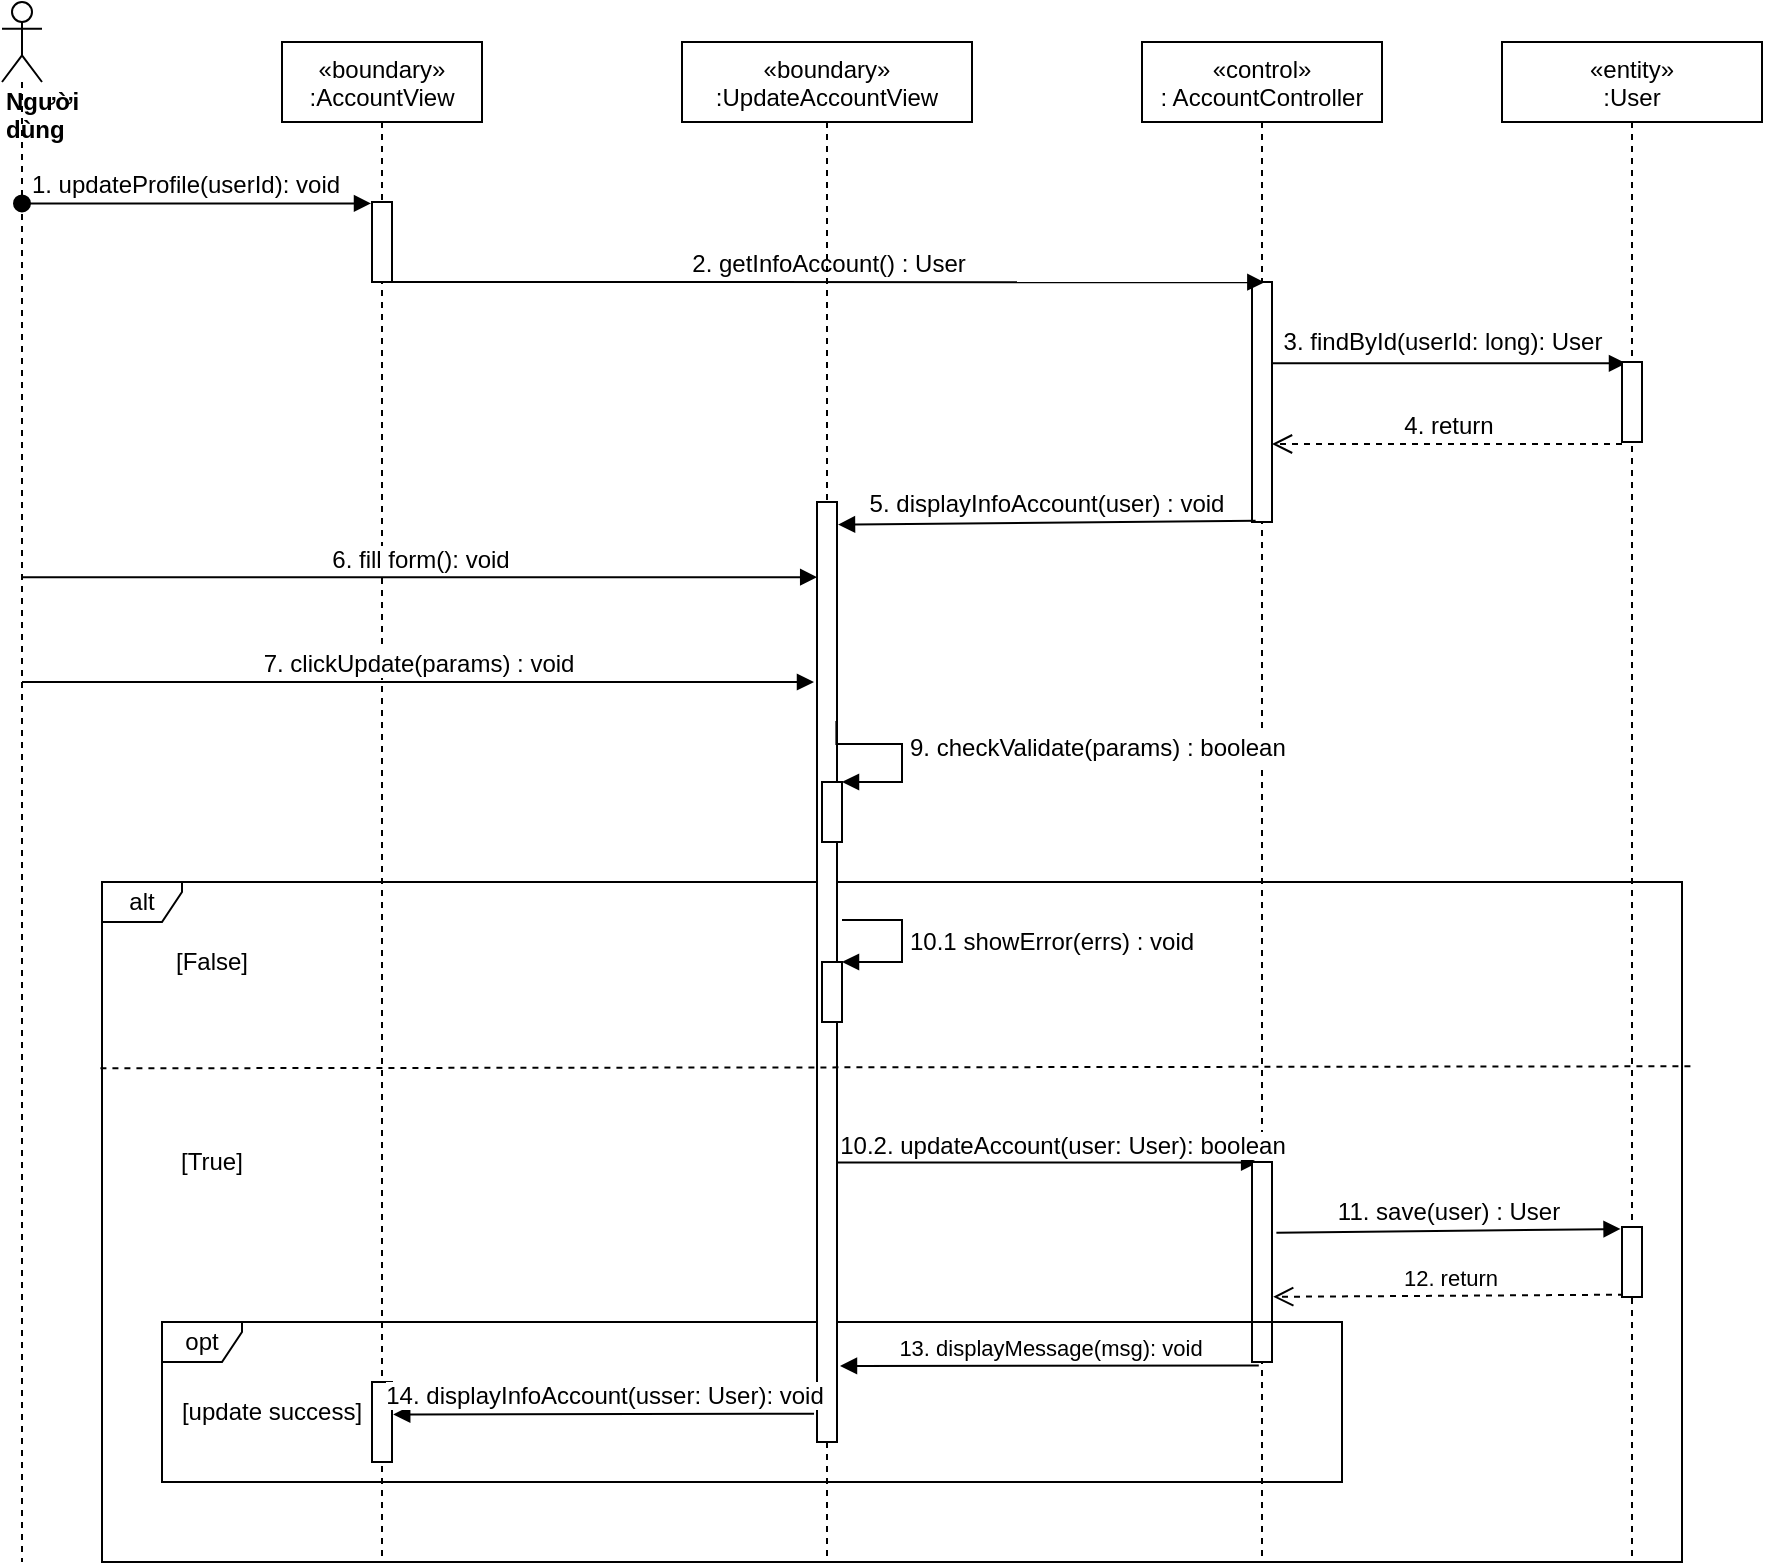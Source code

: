<mxfile version="14.8.2" type="device"><diagram id="kgpKYQtTHZ0yAKxKKP6v" name="Page-1"><mxGraphModel dx="1038" dy="521" grid="1" gridSize="10" guides="1" tooltips="1" connect="1" arrows="1" fold="1" page="1" pageScale="1" pageWidth="850" pageHeight="1100" math="0" shadow="0"><root><mxCell id="0"/><mxCell id="1" parent="0"/><mxCell id="cm-e9RdBKjdfD5Plnjkp-1" value="«boundary»&#10;:AccountView" style="shape=umlLifeline;perimeter=lifelinePerimeter;container=1;collapsible=0;recursiveResize=0;rounded=0;shadow=0;strokeWidth=1;" parent="1" vertex="1"><mxGeometry x="240" y="80" width="100" height="760" as="geometry"/></mxCell><mxCell id="cm-e9RdBKjdfD5Plnjkp-2" value="" style="points=[];perimeter=orthogonalPerimeter;rounded=0;shadow=0;strokeWidth=1;" parent="cm-e9RdBKjdfD5Plnjkp-1" vertex="1"><mxGeometry x="45" y="80" width="10" height="40" as="geometry"/></mxCell><mxCell id="cm-e9RdBKjdfD5Plnjkp-3" value="«control»&#10;: AccountController" style="shape=umlLifeline;perimeter=lifelinePerimeter;container=1;collapsible=0;recursiveResize=0;rounded=0;shadow=0;strokeWidth=1;" parent="1" vertex="1"><mxGeometry x="670" y="80" width="120" height="760" as="geometry"/></mxCell><mxCell id="cm-e9RdBKjdfD5Plnjkp-4" value="" style="points=[];perimeter=orthogonalPerimeter;rounded=0;shadow=0;strokeWidth=1;" parent="cm-e9RdBKjdfD5Plnjkp-3" vertex="1"><mxGeometry x="55" y="120" width="10" height="120" as="geometry"/></mxCell><mxCell id="cm-e9RdBKjdfD5Plnjkp-5" value="&lt;div&gt;&lt;b&gt;Người dùng&lt;/b&gt;&lt;/div&gt;" style="shape=umlLifeline;participant=umlActor;perimeter=lifelinePerimeter;whiteSpace=wrap;html=1;container=1;collapsible=0;recursiveResize=0;verticalAlign=top;spacingTop=36;outlineConnect=0;align=left;" parent="1" vertex="1"><mxGeometry x="100" y="60" width="20" height="780" as="geometry"/></mxCell><mxCell id="cm-e9RdBKjdfD5Plnjkp-6" value="1. updateProfile(userId): void" style="verticalAlign=bottom;startArrow=oval;endArrow=block;startSize=8;shadow=0;strokeWidth=1;entryX=-0.05;entryY=0.018;entryDx=0;entryDy=0;entryPerimeter=0;fontSize=12;" parent="1" source="cm-e9RdBKjdfD5Plnjkp-5" target="cm-e9RdBKjdfD5Plnjkp-2" edge="1"><mxGeometry x="-0.06" relative="1" as="geometry"><mxPoint x="100" y="170" as="sourcePoint"/><mxPoint as="offset"/></mxGeometry></mxCell><mxCell id="cm-e9RdBKjdfD5Plnjkp-9" value="&lt;font style=&quot;font-size: 12px&quot;&gt;2. getInfoAccount() : User&lt;/font&gt;" style="html=1;verticalAlign=bottom;endArrow=block;entryX=0.617;entryY=0.001;entryDx=0;entryDy=0;entryPerimeter=0;" parent="1" source="cm-e9RdBKjdfD5Plnjkp-2" target="cm-e9RdBKjdfD5Plnjkp-4" edge="1"><mxGeometry width="80" relative="1" as="geometry"><mxPoint x="320" y="248" as="sourcePoint"/><mxPoint x="500" y="210" as="targetPoint"/></mxGeometry></mxCell><mxCell id="cm-e9RdBKjdfD5Plnjkp-10" value="" style="html=1;verticalAlign=bottom;endArrow=block;entryX=0.2;entryY=0.017;entryDx=0;entryDy=0;entryPerimeter=0;" parent="1" source="cm-e9RdBKjdfD5Plnjkp-4" target="uu-KjsvJ5A50scSc1R_8-1" edge="1"><mxGeometry width="80" relative="1" as="geometry"><mxPoint x="609" y="221.68" as="sourcePoint"/><mxPoint x="687" y="220.68" as="targetPoint"/></mxGeometry></mxCell><mxCell id="cm-e9RdBKjdfD5Plnjkp-11" value="&lt;font style=&quot;font-size: 12px&quot;&gt;3. findById(userId: long): User&lt;/font&gt;" style="edgeLabel;html=1;align=center;verticalAlign=middle;resizable=0;points=[];" parent="cm-e9RdBKjdfD5Plnjkp-10" vertex="1" connectable="0"><mxGeometry x="-0.077" y="4" relative="1" as="geometry"><mxPoint x="3" y="-7" as="offset"/></mxGeometry></mxCell><mxCell id="cm-e9RdBKjdfD5Plnjkp-12" value="&lt;font style=&quot;font-size: 12px&quot;&gt;4. return&lt;/font&gt;" style="html=1;verticalAlign=bottom;endArrow=open;dashed=1;endSize=8;exitX=0;exitY=1.025;exitDx=0;exitDy=0;exitPerimeter=0;" parent="1" source="uu-KjsvJ5A50scSc1R_8-1" target="cm-e9RdBKjdfD5Plnjkp-4" edge="1"><mxGeometry relative="1" as="geometry"><mxPoint x="687" y="260.24" as="sourcePoint"/><mxPoint x="610" y="261.015" as="targetPoint"/></mxGeometry></mxCell><mxCell id="cm-e9RdBKjdfD5Plnjkp-15" value="«entity»&#10;:User" style="shape=umlLifeline;perimeter=lifelinePerimeter;container=1;collapsible=0;recursiveResize=0;rounded=0;shadow=0;strokeWidth=1;" parent="1" vertex="1"><mxGeometry x="850" y="80" width="130" height="760" as="geometry"/></mxCell><mxCell id="cm-e9RdBKjdfD5Plnjkp-19" value="&lt;font style=&quot;font-size: 12px&quot;&gt;6. fill form(): void&lt;/font&gt;" style="html=1;verticalAlign=bottom;endArrow=block;entryX=0.01;entryY=0.08;entryDx=0;entryDy=0;entryPerimeter=0;" parent="1" source="cm-e9RdBKjdfD5Plnjkp-5" edge="1" target="THKqLTC9Vx9I3G5WvpAX-3"><mxGeometry width="80" relative="1" as="geometry"><mxPoint x="550" y="320" as="sourcePoint"/><mxPoint x="459" y="390" as="targetPoint"/></mxGeometry></mxCell><mxCell id="cm-e9RdBKjdfD5Plnjkp-25" value="&lt;font style=&quot;font-size: 12px&quot;&gt;10.2. updateAccount(user: User): boolean&lt;/font&gt;" style="html=1;verticalAlign=bottom;endArrow=block;entryX=0.307;entryY=0.002;entryDx=0;entryDy=0;entryPerimeter=0;" parent="1" target="cm-e9RdBKjdfD5Plnjkp-24" edge="1" source="THKqLTC9Vx9I3G5WvpAX-3"><mxGeometry x="0.069" y="-1" width="80" relative="1" as="geometry"><mxPoint x="474" y="640" as="sourcePoint"/><mxPoint x="420" y="360" as="targetPoint"/><mxPoint as="offset"/></mxGeometry></mxCell><mxCell id="cm-e9RdBKjdfD5Plnjkp-28" value="&lt;font style=&quot;font-size: 12px&quot;&gt;11. save(user) : User&lt;/font&gt;" style="html=1;verticalAlign=bottom;endArrow=block;entryX=-0.072;entryY=0.028;entryDx=0;entryDy=0;entryPerimeter=0;exitX=1.22;exitY=0.354;exitDx=0;exitDy=0;exitPerimeter=0;" parent="1" target="cm-e9RdBKjdfD5Plnjkp-16" edge="1" source="cm-e9RdBKjdfD5Plnjkp-24"><mxGeometry width="80" relative="1" as="geometry"><mxPoint x="760" y="673" as="sourcePoint"/><mxPoint x="600" y="460" as="targetPoint"/></mxGeometry></mxCell><mxCell id="cm-e9RdBKjdfD5Plnjkp-29" value="12. return" style="html=1;verticalAlign=bottom;endArrow=open;dashed=1;endSize=8;exitX=0.1;exitY=0.967;exitDx=0;exitDy=0;exitPerimeter=0;entryX=1.06;entryY=0.674;entryDx=0;entryDy=0;entryPerimeter=0;" parent="1" source="cm-e9RdBKjdfD5Plnjkp-16" edge="1" target="cm-e9RdBKjdfD5Plnjkp-24"><mxGeometry relative="1" as="geometry"><mxPoint x="750" y="490" as="sourcePoint"/><mxPoint x="698" y="710" as="targetPoint"/></mxGeometry></mxCell><mxCell id="uu-KjsvJ5A50scSc1R_8-1" value="" style="html=1;points=[];perimeter=orthogonalPerimeter;" parent="1" vertex="1"><mxGeometry x="910" y="240" width="10" height="40" as="geometry"/></mxCell><mxCell id="uu-KjsvJ5A50scSc1R_8-2" value="&lt;font style=&quot;font-size: 12px&quot;&gt;7. clickUpdate(params) : void&lt;/font&gt;" style="html=1;verticalAlign=bottom;endArrow=block;" parent="1" source="cm-e9RdBKjdfD5Plnjkp-5" edge="1"><mxGeometry width="80" relative="1" as="geometry"><mxPoint x="520" y="420" as="sourcePoint"/><mxPoint x="506" y="400" as="targetPoint"/></mxGeometry></mxCell><mxCell id="FAPW5d234x4yZgbk7WTX-2" value="alt" style="shape=umlFrame;whiteSpace=wrap;html=1;width=40;height=20;" parent="1" vertex="1"><mxGeometry x="150" y="500" width="790" height="340" as="geometry"/></mxCell><mxCell id="cm-e9RdBKjdfD5Plnjkp-16" value="" style="points=[];perimeter=orthogonalPerimeter;rounded=0;shadow=0;strokeWidth=1;" parent="1" vertex="1"><mxGeometry x="910" y="672.5" width="10" height="35" as="geometry"/></mxCell><mxCell id="cm-e9RdBKjdfD5Plnjkp-24" value="" style="html=1;points=[];perimeter=orthogonalPerimeter;" parent="1" vertex="1"><mxGeometry x="725" y="640" width="10" height="100" as="geometry"/></mxCell><mxCell id="FAPW5d234x4yZgbk7WTX-9" value="opt" style="shape=umlFrame;whiteSpace=wrap;html=1;width=40;height=20;" parent="1" vertex="1"><mxGeometry x="180" y="720" width="590" height="80" as="geometry"/></mxCell><mxCell id="THKqLTC9Vx9I3G5WvpAX-1" value="«boundary»&#10;:UpdateAccountView" style="shape=umlLifeline;perimeter=lifelinePerimeter;container=1;collapsible=0;recursiveResize=0;rounded=0;shadow=0;strokeWidth=1;" parent="1" vertex="1"><mxGeometry x="440" y="80" width="145" height="760" as="geometry"/></mxCell><mxCell id="THKqLTC9Vx9I3G5WvpAX-3" value="" style="html=1;points=[];perimeter=orthogonalPerimeter;" parent="THKqLTC9Vx9I3G5WvpAX-1" vertex="1"><mxGeometry x="67.5" y="230" width="10" height="470" as="geometry"/></mxCell><mxCell id="THKqLTC9Vx9I3G5WvpAX-5" value="&lt;font style=&quot;font-size: 12px&quot;&gt;5. displayInfoAccount(user) : void&lt;/font&gt;" style="html=1;verticalAlign=bottom;endArrow=block;entryX=1.05;entryY=0.024;entryDx=0;entryDy=0;entryPerimeter=0;exitX=0.18;exitY=0.995;exitDx=0;exitDy=0;exitPerimeter=0;" parent="1" target="THKqLTC9Vx9I3G5WvpAX-3" edge="1" source="cm-e9RdBKjdfD5Plnjkp-4"><mxGeometry width="80" relative="1" as="geometry"><mxPoint x="678" y="319" as="sourcePoint"/><mxPoint x="500" y="278" as="targetPoint"/></mxGeometry></mxCell><mxCell id="THKqLTC9Vx9I3G5WvpAX-6" value="" style="html=1;points=[];perimeter=orthogonalPerimeter;" parent="1" vertex="1"><mxGeometry x="510" y="450" width="10" height="30" as="geometry"/></mxCell><mxCell id="THKqLTC9Vx9I3G5WvpAX-7" value="&lt;font style=&quot;font-size: 12px&quot;&gt;9. checkValidate(params) : boolean&lt;/font&gt;" style="edgeStyle=orthogonalEdgeStyle;html=1;align=left;spacingLeft=2;endArrow=block;rounded=0;entryX=1;entryY=0;exitX=0.97;exitY=0.233;exitDx=0;exitDy=0;exitPerimeter=0;" parent="1" target="THKqLTC9Vx9I3G5WvpAX-6" edge="1" source="THKqLTC9Vx9I3G5WvpAX-3"><mxGeometry relative="1" as="geometry"><mxPoint x="520" y="431" as="sourcePoint"/><Array as="points"><mxPoint x="550" y="431"/><mxPoint x="550" y="450"/></Array></mxGeometry></mxCell><mxCell id="HEawK_VNq80REl8kn581-1" value="" style="html=1;points=[];perimeter=orthogonalPerimeter;" parent="1" vertex="1"><mxGeometry x="285" y="750" width="10" height="40" as="geometry"/></mxCell><mxCell id="K9B9PKvnBLylWT0-a5aU-1" value="" style="html=1;points=[];perimeter=orthogonalPerimeter;" vertex="1" parent="1"><mxGeometry x="510" y="540" width="10" height="30" as="geometry"/></mxCell><mxCell id="K9B9PKvnBLylWT0-a5aU-2" value="&lt;span style=&quot;font-size: 12px ; text-align: center&quot;&gt;10.1 showError(errs) : void&lt;/span&gt;" style="edgeStyle=orthogonalEdgeStyle;html=1;align=left;spacingLeft=2;endArrow=block;rounded=0;entryX=1;entryY=0;" edge="1" target="K9B9PKvnBLylWT0-a5aU-1" parent="1"><mxGeometry relative="1" as="geometry"><mxPoint x="520" y="519" as="sourcePoint"/><Array as="points"><mxPoint x="550" y="519"/><mxPoint x="550" y="540"/></Array></mxGeometry></mxCell><mxCell id="K9B9PKvnBLylWT0-a5aU-4" value="&lt;span style=&quot;font-size: 12px&quot;&gt;14. displayInfoAccount(usser: User): void&lt;/span&gt;" style="html=1;verticalAlign=bottom;endArrow=block;entryX=1.06;entryY=0.405;entryDx=0;entryDy=0;entryPerimeter=0;exitX=-0.15;exitY=0.97;exitDx=0;exitDy=0;exitPerimeter=0;" edge="1" parent="1" source="THKqLTC9Vx9I3G5WvpAX-3" target="HEawK_VNq80REl8kn581-1"><mxGeometry width="80" relative="1" as="geometry"><mxPoint x="450" y="766" as="sourcePoint"/><mxPoint x="570" y="690" as="targetPoint"/></mxGeometry></mxCell><mxCell id="K9B9PKvnBLylWT0-a5aU-5" value="13. displayMessage(msg): void" style="html=1;verticalAlign=bottom;endArrow=block;exitX=0.34;exitY=1.018;exitDx=0;exitDy=0;exitPerimeter=0;" edge="1" parent="1" source="cm-e9RdBKjdfD5Plnjkp-24"><mxGeometry width="80" relative="1" as="geometry"><mxPoint x="490" y="590" as="sourcePoint"/><mxPoint x="519" y="742" as="targetPoint"/></mxGeometry></mxCell><mxCell id="K9B9PKvnBLylWT0-a5aU-8" value="" style="endArrow=none;dashed=1;html=1;entryX=1.006;entryY=0.271;entryDx=0;entryDy=0;entryPerimeter=0;exitX=-0.001;exitY=0.274;exitDx=0;exitDy=0;exitPerimeter=0;" edge="1" parent="1" source="FAPW5d234x4yZgbk7WTX-2" target="FAPW5d234x4yZgbk7WTX-2"><mxGeometry width="50" height="50" relative="1" as="geometry"><mxPoint x="500" y="730" as="sourcePoint"/><mxPoint x="550" y="680" as="targetPoint"/></mxGeometry></mxCell><mxCell id="K9B9PKvnBLylWT0-a5aU-9" value="[False]" style="text;html=1;strokeColor=none;fillColor=none;align=center;verticalAlign=middle;whiteSpace=wrap;rounded=0;" vertex="1" parent="1"><mxGeometry x="185" y="530" width="40" height="20" as="geometry"/></mxCell><mxCell id="K9B9PKvnBLylWT0-a5aU-10" value="[True]" style="text;html=1;strokeColor=none;fillColor=none;align=center;verticalAlign=middle;whiteSpace=wrap;rounded=0;" vertex="1" parent="1"><mxGeometry x="185" y="630" width="40" height="20" as="geometry"/></mxCell><mxCell id="K9B9PKvnBLylWT0-a5aU-11" value="[update success]" style="text;html=1;strokeColor=none;fillColor=none;align=center;verticalAlign=middle;whiteSpace=wrap;rounded=0;" vertex="1" parent="1"><mxGeometry x="185" y="755" width="100" height="20" as="geometry"/></mxCell></root></mxGraphModel></diagram></mxfile>